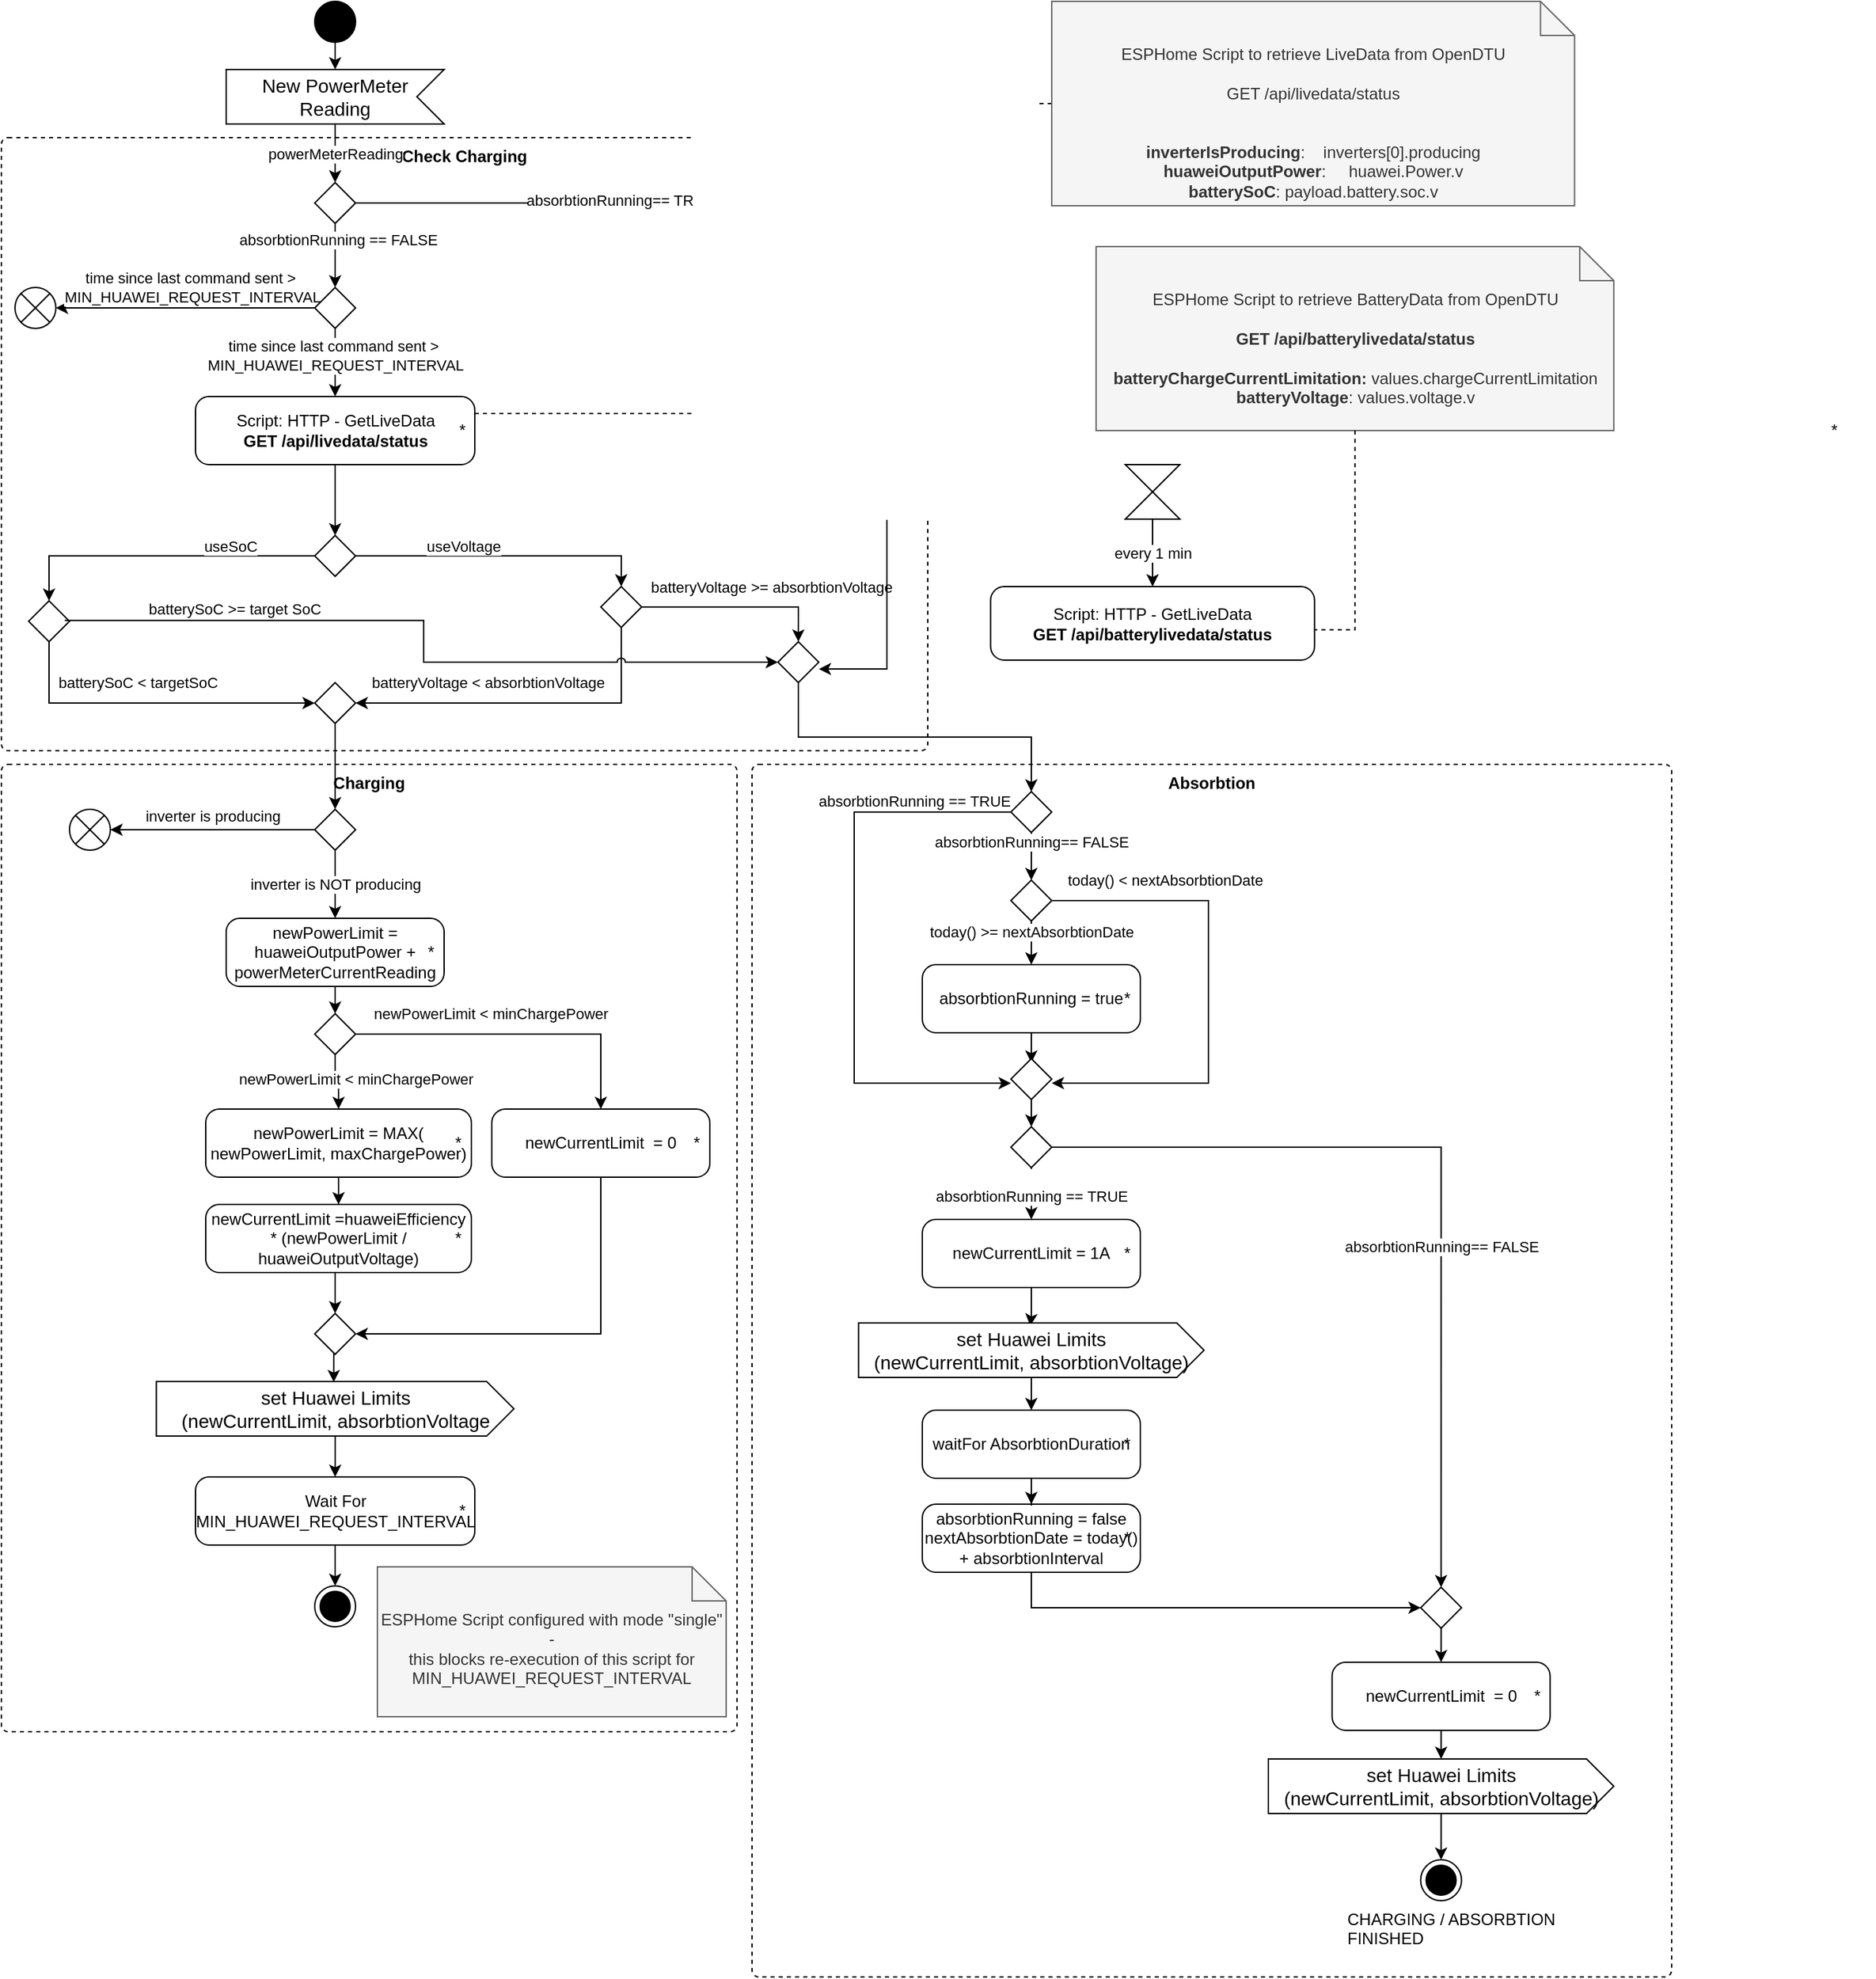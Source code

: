 <mxfile version="21.2.3" type="github">
  <diagram name="Seite-1" id="RnQn5qa8K4LxPab7MKX_">
    <mxGraphModel dx="1314" dy="717" grid="1" gridSize="10" guides="1" tooltips="1" connect="1" arrows="1" fold="1" page="1" pageScale="1" pageWidth="827" pageHeight="1169" math="0" shadow="0">
      <root>
        <mxCell id="0" />
        <mxCell id="1" parent="0" />
        <mxCell id="RYd9b7n3B8SkECeL92zZ-108" value="Charging" style="html=1;align=center;verticalAlign=top;rounded=1;absoluteArcSize=1;arcSize=10;dashed=1;whiteSpace=wrap;fontStyle=1" vertex="1" parent="1">
          <mxGeometry x="10" y="580" width="540" height="710" as="geometry" />
        </mxCell>
        <mxCell id="-vslxbHUs3JhE1hCQwjN-31" value="Absorbtion" style="html=1;align=center;verticalAlign=top;rounded=1;absoluteArcSize=1;arcSize=10;dashed=1;whiteSpace=wrap;fontStyle=1" parent="1" vertex="1">
          <mxGeometry x="561.01" y="580" width="674.99" height="890" as="geometry" />
        </mxCell>
        <mxCell id="-vslxbHUs3JhE1hCQwjN-29" value="Check Charging" style="html=1;align=center;verticalAlign=top;rounded=1;absoluteArcSize=1;arcSize=10;dashed=1;whiteSpace=wrap;fontStyle=1" parent="1" vertex="1">
          <mxGeometry x="10" y="120" width="680" height="450" as="geometry" />
        </mxCell>
        <mxCell id="RYd9b7n3B8SkECeL92zZ-37" value="" style="edgeStyle=orthogonalEdgeStyle;rounded=0;orthogonalLoop=1;jettySize=auto;html=1;exitX=0.5;exitY=1;exitDx=0;exitDy=0;" edge="1" parent="1" source="RYd9b7n3B8SkECeL92zZ-31" target="RYd9b7n3B8SkECeL92zZ-34">
          <mxGeometry relative="1" as="geometry" />
        </mxCell>
        <mxCell id="RYd9b7n3B8SkECeL92zZ-39" style="edgeStyle=orthogonalEdgeStyle;rounded=0;orthogonalLoop=1;jettySize=auto;html=1;" edge="1" parent="1" source="-vslxbHUs3JhE1hCQwjN-1" target="RYd9b7n3B8SkECeL92zZ-31">
          <mxGeometry relative="1" as="geometry" />
        </mxCell>
        <mxCell id="-vslxbHUs3JhE1hCQwjN-1" value="&lt;div&gt;set Huawei Limits&lt;/div&gt;&lt;div&gt;(newCurrentLimit, absorbtionVoltage&lt;br&gt;&lt;/div&gt;" style="html=1;shape=mxgraph.infographic.ribbonSimple;notch1=0;notch2=20;align=center;verticalAlign=middle;fontSize=14;fontStyle=0;fillColor=#FFFFFF;whiteSpace=wrap;" parent="1" vertex="1">
          <mxGeometry x="123.75" y="1033" width="262.5" height="40" as="geometry" />
        </mxCell>
        <mxCell id="-vslxbHUs3JhE1hCQwjN-2" value="New PowerMeter Reading" style="html=1;shape=mxgraph.infographic.ribbonSimple;notch1=20;notch2=0;align=center;verticalAlign=middle;fontSize=14;fontStyle=0;flipH=1;fillColor=#FFFFFF;whiteSpace=wrap;" parent="1" vertex="1">
          <mxGeometry x="175" y="70" width="160" height="40" as="geometry" />
        </mxCell>
        <mxCell id="-vslxbHUs3JhE1hCQwjN-4" style="edgeStyle=orthogonalEdgeStyle;rounded=0;orthogonalLoop=1;jettySize=auto;html=1;exitX=0.5;exitY=1;exitDx=0;exitDy=0;entryX=0;entryY=0;entryDx=80;entryDy=0;entryPerimeter=0;" parent="1" source="-vslxbHUs3JhE1hCQwjN-3" target="-vslxbHUs3JhE1hCQwjN-2" edge="1">
          <mxGeometry relative="1" as="geometry" />
        </mxCell>
        <mxCell id="-vslxbHUs3JhE1hCQwjN-3" value="" style="ellipse;fillColor=strokeColor;html=1;" parent="1" vertex="1">
          <mxGeometry x="240" y="20" width="30" height="30" as="geometry" />
        </mxCell>
        <mxCell id="-vslxbHUs3JhE1hCQwjN-14" value="useSoC" style="edgeStyle=orthogonalEdgeStyle;rounded=0;orthogonalLoop=1;jettySize=auto;html=1;exitX=0;exitY=0.5;exitDx=0;exitDy=0;entryX=0.5;entryY=0;entryDx=0;entryDy=0;" parent="1" source="-vslxbHUs3JhE1hCQwjN-5" target="-vslxbHUs3JhE1hCQwjN-21" edge="1">
          <mxGeometry x="-0.458" y="-7" relative="1" as="geometry">
            <mxPoint x="330" y="452" as="targetPoint" />
            <mxPoint as="offset" />
          </mxGeometry>
        </mxCell>
        <mxCell id="-vslxbHUs3JhE1hCQwjN-5" value="" style="rhombus;" parent="1" vertex="1">
          <mxGeometry x="240" y="412" width="30" height="30" as="geometry" />
        </mxCell>
        <mxCell id="RYd9b7n3B8SkECeL92zZ-20" style="edgeStyle=orthogonalEdgeStyle;rounded=0;orthogonalLoop=1;jettySize=auto;html=1;exitX=0.5;exitY=1;exitDx=0;exitDy=0;entryX=0.5;entryY=0;entryDx=0;entryDy=0;" edge="1" parent="1" source="-vslxbHUs3JhE1hCQwjN-9" target="RYd9b7n3B8SkECeL92zZ-16">
          <mxGeometry relative="1" as="geometry" />
        </mxCell>
        <mxCell id="-vslxbHUs3JhE1hCQwjN-9" value="newPowerLimit = huaweiOutputPower + powerMeterCurrentReading" style="html=1;dashed=0;rounded=1;absoluteArcSize=1;arcSize=20;verticalAlign=middle;align=center;whiteSpace=wrap;" parent="1" vertex="1">
          <mxGeometry x="175" y="693" width="160" height="50" as="geometry" />
        </mxCell>
        <mxCell id="-vslxbHUs3JhE1hCQwjN-10" value="*" style="text;resizeWidth=0;resizeHeight=0;points=[];part=1;verticalAlign=middle;align=center;html=1;" parent="-vslxbHUs3JhE1hCQwjN-9" vertex="1">
          <mxGeometry x="1" y="0.5" width="20" height="20" relative="1" as="geometry">
            <mxPoint x="-20" y="-10" as="offset" />
          </mxGeometry>
        </mxCell>
        <mxCell id="-vslxbHUs3JhE1hCQwjN-15" value="batteryVoltage &amp;lt; absorbtionVoltage" style="edgeStyle=orthogonalEdgeStyle;rounded=0;orthogonalLoop=1;jettySize=auto;html=1;exitX=0.5;exitY=1;exitDx=0;exitDy=0;entryX=1;entryY=0.5;entryDx=0;entryDy=0;" parent="1" source="-vslxbHUs3JhE1hCQwjN-13" target="-vslxbHUs3JhE1hCQwjN-24" edge="1">
          <mxGeometry x="0.225" y="-15" relative="1" as="geometry">
            <mxPoint x="160" y="670" as="targetPoint" />
            <mxPoint as="offset" />
          </mxGeometry>
        </mxCell>
        <mxCell id="-vslxbHUs3JhE1hCQwjN-19" style="edgeStyle=orthogonalEdgeStyle;rounded=0;orthogonalLoop=1;jettySize=auto;html=1;exitX=1;exitY=0.5;exitDx=0;exitDy=0;entryX=0.5;entryY=0;entryDx=0;entryDy=0;" parent="1" source="-vslxbHUs3JhE1hCQwjN-13" target="RYd9b7n3B8SkECeL92zZ-50" edge="1">
          <mxGeometry relative="1" as="geometry">
            <mxPoint x="10" y="592" as="targetPoint" />
          </mxGeometry>
        </mxCell>
        <mxCell id="-vslxbHUs3JhE1hCQwjN-20" value="batteryVoltage &amp;gt;= absorbtionVoltage" style="edgeLabel;html=1;align=center;verticalAlign=middle;resizable=0;points=[];" parent="-vslxbHUs3JhE1hCQwjN-19" vertex="1" connectable="0">
          <mxGeometry x="-0.316" y="-2" relative="1" as="geometry">
            <mxPoint x="47" y="-17" as="offset" />
          </mxGeometry>
        </mxCell>
        <mxCell id="-vslxbHUs3JhE1hCQwjN-13" value="" style="rhombus;" parent="1" vertex="1">
          <mxGeometry x="450" y="449.5" width="30" height="30" as="geometry" />
        </mxCell>
        <mxCell id="-vslxbHUs3JhE1hCQwjN-18" value="useVoltage" style="edgeStyle=orthogonalEdgeStyle;rounded=0;orthogonalLoop=1;jettySize=auto;html=1;exitX=1;exitY=0.5;exitDx=0;exitDy=0;entryX=0.5;entryY=0;entryDx=0;entryDy=0;" parent="1" source="-vslxbHUs3JhE1hCQwjN-5" target="-vslxbHUs3JhE1hCQwjN-13" edge="1">
          <mxGeometry x="-0.273" y="7" relative="1" as="geometry">
            <mxPoint x="40" y="472" as="targetPoint" />
            <mxPoint x="165" y="437" as="sourcePoint" />
            <mxPoint as="offset" />
          </mxGeometry>
        </mxCell>
        <mxCell id="-vslxbHUs3JhE1hCQwjN-21" value="" style="rhombus;" parent="1" vertex="1">
          <mxGeometry x="30" y="460" width="30" height="30" as="geometry" />
        </mxCell>
        <mxCell id="-vslxbHUs3JhE1hCQwjN-22" value="batterySoC &amp;lt; targetSoC" style="edgeStyle=orthogonalEdgeStyle;rounded=0;orthogonalLoop=1;jettySize=auto;html=1;exitX=0.5;exitY=1;exitDx=0;exitDy=0;entryX=0;entryY=0.5;entryDx=0;entryDy=0;" parent="1" source="-vslxbHUs3JhE1hCQwjN-21" target="-vslxbHUs3JhE1hCQwjN-24" edge="1">
          <mxGeometry x="-0.084" y="15" relative="1" as="geometry">
            <mxPoint x="254.66" y="787" as="targetPoint" />
            <mxPoint x="254.66" y="677" as="sourcePoint" />
            <mxPoint as="offset" />
          </mxGeometry>
        </mxCell>
        <mxCell id="RYd9b7n3B8SkECeL92zZ-8" style="edgeStyle=orthogonalEdgeStyle;rounded=0;orthogonalLoop=1;jettySize=auto;html=1;exitX=0.5;exitY=1;exitDx=0;exitDy=0;" edge="1" parent="1" source="-vslxbHUs3JhE1hCQwjN-24" target="RYd9b7n3B8SkECeL92zZ-2">
          <mxGeometry relative="1" as="geometry" />
        </mxCell>
        <mxCell id="-vslxbHUs3JhE1hCQwjN-24" value="" style="rhombus;" parent="1" vertex="1">
          <mxGeometry x="240" y="520" width="30" height="30" as="geometry" />
        </mxCell>
        <mxCell id="-vslxbHUs3JhE1hCQwjN-26" style="edgeStyle=orthogonalEdgeStyle;rounded=0;orthogonalLoop=1;jettySize=auto;html=1;exitX=0.886;exitY=0.481;exitDx=0;exitDy=0;exitPerimeter=0;entryX=0;entryY=0.5;entryDx=0;entryDy=0;jumpStyle=arc;" parent="1" source="-vslxbHUs3JhE1hCQwjN-21" target="RYd9b7n3B8SkECeL92zZ-50" edge="1">
          <mxGeometry relative="1" as="geometry">
            <mxPoint x="580" y="480" as="targetPoint" />
            <mxPoint x="150" y="567" as="sourcePoint" />
          </mxGeometry>
        </mxCell>
        <mxCell id="-vslxbHUs3JhE1hCQwjN-27" value="batterySoC &amp;gt;= target SoC" style="edgeLabel;html=1;align=center;verticalAlign=middle;resizable=0;points=[];" parent="-vslxbHUs3JhE1hCQwjN-26" vertex="1" connectable="0">
          <mxGeometry x="-0.316" y="-2" relative="1" as="geometry">
            <mxPoint x="-65" y="-11" as="offset" />
          </mxGeometry>
        </mxCell>
        <mxCell id="RYd9b7n3B8SkECeL92zZ-5" value="inverter is producing" style="edgeStyle=orthogonalEdgeStyle;rounded=0;orthogonalLoop=1;jettySize=auto;html=1;exitX=0;exitY=0.5;exitDx=0;exitDy=0;entryX=1;entryY=0.5;entryDx=0;entryDy=0;" edge="1" parent="1" source="RYd9b7n3B8SkECeL92zZ-2" target="RYd9b7n3B8SkECeL92zZ-6">
          <mxGeometry y="-10" relative="1" as="geometry">
            <mxPoint x="190" y="653" as="targetPoint" />
            <mxPoint as="offset" />
          </mxGeometry>
        </mxCell>
        <mxCell id="RYd9b7n3B8SkECeL92zZ-2" value="" style="rhombus;" vertex="1" parent="1">
          <mxGeometry x="240" y="613" width="30" height="30" as="geometry" />
        </mxCell>
        <mxCell id="RYd9b7n3B8SkECeL92zZ-6" value="" style="shape=sumEllipse;perimeter=ellipsePerimeter;html=1;backgroundOutline=1;" vertex="1" parent="1">
          <mxGeometry x="60" y="613" width="30" height="30" as="geometry" />
        </mxCell>
        <mxCell id="RYd9b7n3B8SkECeL92zZ-9" value="inverter is NOT producing" style="edgeStyle=orthogonalEdgeStyle;rounded=0;orthogonalLoop=1;jettySize=auto;html=1;exitX=0.5;exitY=1;exitDx=0;exitDy=0;" edge="1" parent="1" source="RYd9b7n3B8SkECeL92zZ-2">
          <mxGeometry x="-0.009" relative="1" as="geometry">
            <mxPoint x="255" y="693" as="targetPoint" />
            <mxPoint x="250" y="638" as="sourcePoint" />
            <mxPoint as="offset" />
          </mxGeometry>
        </mxCell>
        <mxCell id="RYd9b7n3B8SkECeL92zZ-11" value="time since last command sent &amp;gt;&amp;nbsp; &lt;br&gt;MIN_HUAWEI_REQUEST_INTERVAL" style="edgeStyle=orthogonalEdgeStyle;rounded=0;orthogonalLoop=1;jettySize=auto;html=1;exitX=0.5;exitY=1;exitDx=0;exitDy=0;entryX=0.5;entryY=0;entryDx=0;entryDy=0;" edge="1" parent="1" source="RYd9b7n3B8SkECeL92zZ-10" target="RYd9b7n3B8SkECeL92zZ-40">
          <mxGeometry x="-0.2" relative="1" as="geometry">
            <mxPoint x="720" y="500" as="targetPoint" />
            <mxPoint x="780" y="460" as="sourcePoint" />
            <mxPoint as="offset" />
          </mxGeometry>
        </mxCell>
        <mxCell id="RYd9b7n3B8SkECeL92zZ-12" value="time since last command sent &amp;gt;&amp;nbsp; &lt;br&gt;MIN_HUAWEI_REQUEST_INTERVAL" style="edgeStyle=orthogonalEdgeStyle;rounded=0;orthogonalLoop=1;jettySize=auto;html=1;entryX=1;entryY=0.5;entryDx=0;entryDy=0;exitX=0;exitY=0.5;exitDx=0;exitDy=0;" edge="1" parent="1" source="RYd9b7n3B8SkECeL92zZ-10" target="RYd9b7n3B8SkECeL92zZ-14">
          <mxGeometry x="-0.05" y="-15" relative="1" as="geometry">
            <mxPoint x="90" y="240" as="targetPoint" />
            <mxPoint x="160" y="210" as="sourcePoint" />
            <mxPoint as="offset" />
          </mxGeometry>
        </mxCell>
        <mxCell id="RYd9b7n3B8SkECeL92zZ-13" value="powerMeterReading" style="edgeStyle=orthogonalEdgeStyle;rounded=0;orthogonalLoop=1;jettySize=auto;html=1;exitX=0;exitY=0;exitDx=80;exitDy=40;exitPerimeter=0;entryX=0.5;entryY=0;entryDx=0;entryDy=0;" edge="1" parent="1" source="-vslxbHUs3JhE1hCQwjN-2" target="RYd9b7n3B8SkECeL92zZ-72">
          <mxGeometry x="0.01" relative="1" as="geometry">
            <mxPoint x="255" y="200" as="sourcePoint" />
            <mxPoint x="255" y="334" as="targetPoint" />
            <mxPoint as="offset" />
          </mxGeometry>
        </mxCell>
        <mxCell id="RYd9b7n3B8SkECeL92zZ-10" value="" style="rhombus;" vertex="1" parent="1">
          <mxGeometry x="240" y="230" width="30" height="30" as="geometry" />
        </mxCell>
        <mxCell id="RYd9b7n3B8SkECeL92zZ-14" value="" style="shape=sumEllipse;perimeter=ellipsePerimeter;html=1;backgroundOutline=1;" vertex="1" parent="1">
          <mxGeometry x="20" y="230" width="30" height="30" as="geometry" />
        </mxCell>
        <mxCell id="RYd9b7n3B8SkECeL92zZ-16" value="" style="rhombus;" vertex="1" parent="1">
          <mxGeometry x="240" y="763" width="30" height="30" as="geometry" />
        </mxCell>
        <mxCell id="RYd9b7n3B8SkECeL92zZ-17" value="newPowerLimit &amp;lt; minChargePower" style="edgeStyle=orthogonalEdgeStyle;rounded=0;orthogonalLoop=1;jettySize=auto;html=1;exitX=1;exitY=0.5;exitDx=0;exitDy=0;entryX=0.5;entryY=0;entryDx=0;entryDy=0;" edge="1" parent="1" source="RYd9b7n3B8SkECeL92zZ-16" target="RYd9b7n3B8SkECeL92zZ-18">
          <mxGeometry x="-0.158" y="15" relative="1" as="geometry">
            <mxPoint x="530" y="873" as="targetPoint" />
            <mxPoint x="760" y="803" as="sourcePoint" />
            <mxPoint as="offset" />
          </mxGeometry>
        </mxCell>
        <mxCell id="RYd9b7n3B8SkECeL92zZ-29" style="edgeStyle=orthogonalEdgeStyle;rounded=0;orthogonalLoop=1;jettySize=auto;html=1;exitX=0.5;exitY=1;exitDx=0;exitDy=0;entryX=1;entryY=0.5;entryDx=0;entryDy=0;" edge="1" parent="1" source="RYd9b7n3B8SkECeL92zZ-18" target="RYd9b7n3B8SkECeL92zZ-27">
          <mxGeometry relative="1" as="geometry" />
        </mxCell>
        <mxCell id="RYd9b7n3B8SkECeL92zZ-18" value="newCurrentLimit&amp;nbsp; = 0" style="html=1;dashed=0;rounded=1;absoluteArcSize=1;arcSize=20;verticalAlign=middle;align=center;whiteSpace=wrap;" vertex="1" parent="1">
          <mxGeometry x="370" y="833" width="160" height="50" as="geometry" />
        </mxCell>
        <mxCell id="RYd9b7n3B8SkECeL92zZ-19" value="*" style="text;resizeWidth=0;resizeHeight=0;points=[];part=1;verticalAlign=middle;align=center;html=1;" vertex="1" parent="RYd9b7n3B8SkECeL92zZ-18">
          <mxGeometry x="1" y="0.5" width="20" height="20" relative="1" as="geometry">
            <mxPoint x="-20" y="-10" as="offset" />
          </mxGeometry>
        </mxCell>
        <mxCell id="RYd9b7n3B8SkECeL92zZ-59" style="edgeStyle=orthogonalEdgeStyle;rounded=0;orthogonalLoop=1;jettySize=auto;html=1;entryX=0.5;entryY=0;entryDx=0;entryDy=0;" edge="1" parent="1" source="RYd9b7n3B8SkECeL92zZ-21" target="RYd9b7n3B8SkECeL92zZ-25">
          <mxGeometry relative="1" as="geometry" />
        </mxCell>
        <mxCell id="RYd9b7n3B8SkECeL92zZ-21" value="newPowerLimit = MAX( newPowerLimit, maxChargePower)" style="html=1;dashed=0;rounded=1;absoluteArcSize=1;arcSize=20;verticalAlign=middle;align=center;whiteSpace=wrap;" vertex="1" parent="1">
          <mxGeometry x="160" y="833" width="195" height="50" as="geometry" />
        </mxCell>
        <mxCell id="RYd9b7n3B8SkECeL92zZ-22" value="*" style="text;resizeWidth=0;resizeHeight=0;points=[];part=1;verticalAlign=middle;align=center;html=1;" vertex="1" parent="RYd9b7n3B8SkECeL92zZ-21">
          <mxGeometry x="1" y="0.5" width="20" height="20" relative="1" as="geometry">
            <mxPoint x="-20" y="-10" as="offset" />
          </mxGeometry>
        </mxCell>
        <mxCell id="RYd9b7n3B8SkECeL92zZ-24" value="newPowerLimit &amp;lt; minChargePower" style="edgeStyle=orthogonalEdgeStyle;rounded=0;orthogonalLoop=1;jettySize=auto;html=1;exitX=0.5;exitY=1;exitDx=0;exitDy=0;" edge="1" parent="1" source="RYd9b7n3B8SkECeL92zZ-16" target="RYd9b7n3B8SkECeL92zZ-21">
          <mxGeometry x="-0.158" y="15" relative="1" as="geometry">
            <mxPoint x="530" y="823" as="targetPoint" />
            <mxPoint x="280" y="788" as="sourcePoint" />
            <mxPoint as="offset" />
          </mxGeometry>
        </mxCell>
        <mxCell id="RYd9b7n3B8SkECeL92zZ-28" style="edgeStyle=orthogonalEdgeStyle;rounded=0;orthogonalLoop=1;jettySize=auto;html=1;exitX=0.5;exitY=1;exitDx=0;exitDy=0;entryX=0.5;entryY=0;entryDx=0;entryDy=0;" edge="1" parent="1" source="RYd9b7n3B8SkECeL92zZ-25" target="RYd9b7n3B8SkECeL92zZ-27">
          <mxGeometry relative="1" as="geometry" />
        </mxCell>
        <mxCell id="RYd9b7n3B8SkECeL92zZ-25" value="newCurrentLimit =huaweiEfficiency * (newPowerLimit / huaweiOutputVoltage)" style="html=1;dashed=0;rounded=1;absoluteArcSize=1;arcSize=20;verticalAlign=middle;align=center;whiteSpace=wrap;" vertex="1" parent="1">
          <mxGeometry x="160" y="903" width="195" height="50" as="geometry" />
        </mxCell>
        <mxCell id="RYd9b7n3B8SkECeL92zZ-26" value="*" style="text;resizeWidth=0;resizeHeight=0;points=[];part=1;verticalAlign=middle;align=center;html=1;" vertex="1" parent="RYd9b7n3B8SkECeL92zZ-25">
          <mxGeometry x="1" y="0.5" width="20" height="20" relative="1" as="geometry">
            <mxPoint x="-20" y="-10" as="offset" />
          </mxGeometry>
        </mxCell>
        <mxCell id="RYd9b7n3B8SkECeL92zZ-30" style="edgeStyle=orthogonalEdgeStyle;rounded=0;orthogonalLoop=1;jettySize=auto;html=1;exitX=0.5;exitY=1;exitDx=0;exitDy=0;entryX=0.496;entryY=0.011;entryDx=0;entryDy=0;entryPerimeter=0;" edge="1" parent="1" source="RYd9b7n3B8SkECeL92zZ-27" target="-vslxbHUs3JhE1hCQwjN-1">
          <mxGeometry relative="1" as="geometry" />
        </mxCell>
        <mxCell id="RYd9b7n3B8SkECeL92zZ-27" value="" style="rhombus;" vertex="1" parent="1">
          <mxGeometry x="240" y="983" width="30" height="30" as="geometry" />
        </mxCell>
        <mxCell id="RYd9b7n3B8SkECeL92zZ-31" value="Wait For MIN_HUAWEI_REQUEST_INTERVAL " style="html=1;dashed=0;rounded=1;absoluteArcSize=1;arcSize=20;verticalAlign=middle;align=center;whiteSpace=wrap;" vertex="1" parent="1">
          <mxGeometry x="152.5" y="1103" width="205" height="50" as="geometry" />
        </mxCell>
        <mxCell id="RYd9b7n3B8SkECeL92zZ-32" value="*" style="text;resizeWidth=0;resizeHeight=0;points=[];part=1;verticalAlign=middle;align=center;html=1;" vertex="1" parent="RYd9b7n3B8SkECeL92zZ-31">
          <mxGeometry x="1" y="0.5" width="20" height="20" relative="1" as="geometry">
            <mxPoint x="-20" y="-10" as="offset" />
          </mxGeometry>
        </mxCell>
        <mxCell id="RYd9b7n3B8SkECeL92zZ-34" value="" style="ellipse;html=1;shape=endState;fillColor=strokeColor;" vertex="1" parent="1">
          <mxGeometry x="240" y="1183" width="30" height="30" as="geometry" />
        </mxCell>
        <mxCell id="RYd9b7n3B8SkECeL92zZ-35" value="ESPHome Script configured with mode &quot;single&quot; - &lt;br&gt;this blocks re-execution of this script for MIN_HUAWEI_REQUEST_INTERVAL" style="shape=note2;boundedLbl=1;whiteSpace=wrap;html=1;size=25;verticalAlign=top;align=center;fillColor=#f5f5f5;fontColor=#333333;strokeColor=#666666;" vertex="1" parent="1">
          <mxGeometry x="286" y="1169" width="256" height="110" as="geometry" />
        </mxCell>
        <mxCell id="RYd9b7n3B8SkECeL92zZ-43" style="edgeStyle=orthogonalEdgeStyle;rounded=0;orthogonalLoop=1;jettySize=auto;html=1;exitX=0.5;exitY=1;exitDx=0;exitDy=0;entryX=0.5;entryY=0;entryDx=0;entryDy=0;" edge="1" parent="1" source="RYd9b7n3B8SkECeL92zZ-40" target="-vslxbHUs3JhE1hCQwjN-5">
          <mxGeometry relative="1" as="geometry" />
        </mxCell>
        <mxCell id="RYd9b7n3B8SkECeL92zZ-40" value="Script: HTTP - GetLiveData&lt;br&gt;&lt;b&gt;GET /api/livedata/status&lt;/b&gt;" style="html=1;dashed=0;rounded=1;absoluteArcSize=1;arcSize=20;verticalAlign=middle;align=center;whiteSpace=wrap;" vertex="1" parent="1">
          <mxGeometry x="152.5" y="310" width="205" height="50" as="geometry" />
        </mxCell>
        <mxCell id="RYd9b7n3B8SkECeL92zZ-41" value="*" style="text;resizeWidth=0;resizeHeight=0;points=[];part=1;verticalAlign=middle;align=center;html=1;" vertex="1" parent="RYd9b7n3B8SkECeL92zZ-40">
          <mxGeometry x="1" y="0.5" width="20" height="20" relative="1" as="geometry">
            <mxPoint x="-20" y="-10" as="offset" />
          </mxGeometry>
        </mxCell>
        <mxCell id="RYd9b7n3B8SkECeL92zZ-44" style="edgeStyle=orthogonalEdgeStyle;rounded=0;orthogonalLoop=1;jettySize=auto;html=1;dashed=1;endArrow=none;endFill=0;entryX=1;entryY=0.25;entryDx=0;entryDy=0;" edge="1" parent="1" source="RYd9b7n3B8SkECeL92zZ-42" target="RYd9b7n3B8SkECeL92zZ-40">
          <mxGeometry relative="1" as="geometry">
            <mxPoint x="430" y="320" as="targetPoint" />
          </mxGeometry>
        </mxCell>
        <mxCell id="RYd9b7n3B8SkECeL92zZ-45" value="&lt;div&gt;Script: HTTP - GetLiveData&lt;/div&gt;&lt;div&gt;&lt;b&gt;&lt;span class=&quot;red-ui-debug-msg-payload&quot;&gt;GET /api/batterylivedata/status&lt;/span&gt;&lt;/b&gt;&lt;/div&gt;" style="html=1;dashed=0;rounded=1;absoluteArcSize=1;arcSize=20;verticalAlign=middle;align=center;whiteSpace=wrap;container=0;" vertex="1" parent="1">
          <mxGeometry x="736.13" y="449.5" width="237.75" height="54" as="geometry" />
        </mxCell>
        <mxCell id="RYd9b7n3B8SkECeL92zZ-47" value="&lt;div&gt;&lt;div&gt;ESPHome Script to retrieve BatteryData from OpenDTU&lt;/div&gt;&lt;div&gt;&lt;br&gt;&lt;/div&gt;&lt;b&gt;GET /api/batterylivedata/status&lt;br&gt;&lt;/b&gt;&lt;/div&gt;&lt;div&gt;&lt;b&gt;&lt;br&gt;&lt;/b&gt;&lt;/div&gt;&lt;div&gt;&lt;b&gt;batteryChargeCurrentLimitation:&lt;/b&gt; values.chargeCurrentLimitation&lt;/div&gt;&lt;div&gt;&lt;b&gt;batteryVoltage&lt;/b&gt;: values.voltage.v&lt;br&gt;&lt;/div&gt;&lt;div&gt;&lt;br&gt;&lt;/div&gt;&lt;div&gt;&lt;br&gt;&lt;/div&gt;" style="shape=note2;boundedLbl=1;whiteSpace=wrap;html=1;size=25;verticalAlign=top;align=center;fillColor=#f5f5f5;fontColor=#333333;strokeColor=#666666;" vertex="1" parent="1">
          <mxGeometry x="813.57" y="200" width="380" height="135" as="geometry" />
        </mxCell>
        <mxCell id="RYd9b7n3B8SkECeL92zZ-55" style="edgeStyle=orthogonalEdgeStyle;rounded=0;orthogonalLoop=1;jettySize=auto;html=1;exitX=0.5;exitY=1;exitDx=0;exitDy=0;entryX=0.5;entryY=0;entryDx=0;entryDy=0;" edge="1" parent="1" source="RYd9b7n3B8SkECeL92zZ-50" target="RYd9b7n3B8SkECeL92zZ-77">
          <mxGeometry relative="1" as="geometry">
            <mxPoint x="670" y="560" as="targetPoint" />
          </mxGeometry>
        </mxCell>
        <mxCell id="RYd9b7n3B8SkECeL92zZ-50" value="" style="rhombus;" vertex="1" parent="1">
          <mxGeometry x="580" y="490" width="30" height="30" as="geometry" />
        </mxCell>
        <mxCell id="RYd9b7n3B8SkECeL92zZ-54" value="today() &amp;gt;= nextAbsorbtionDate " style="edgeStyle=orthogonalEdgeStyle;rounded=0;orthogonalLoop=1;jettySize=auto;html=1;entryX=0.5;entryY=0;entryDx=0;entryDy=0;exitX=0.5;exitY=1;exitDx=0;exitDy=0;" edge="1" parent="1" source="RYd9b7n3B8SkECeL92zZ-51" target="RYd9b7n3B8SkECeL92zZ-69">
          <mxGeometry x="-0.524" relative="1" as="geometry">
            <mxPoint as="offset" />
          </mxGeometry>
        </mxCell>
        <mxCell id="RYd9b7n3B8SkECeL92zZ-51" value="" style="rhombus;" vertex="1" parent="1">
          <mxGeometry x="751" y="665" width="30" height="30" as="geometry" />
        </mxCell>
        <mxCell id="RYd9b7n3B8SkECeL92zZ-98" style="edgeStyle=orthogonalEdgeStyle;rounded=0;orthogonalLoop=1;jettySize=auto;html=1;entryX=0.497;entryY=0.054;entryDx=0;entryDy=0;entryPerimeter=0;" edge="1" parent="1" source="RYd9b7n3B8SkECeL92zZ-52" target="RYd9b7n3B8SkECeL92zZ-91">
          <mxGeometry relative="1" as="geometry" />
        </mxCell>
        <mxCell id="RYd9b7n3B8SkECeL92zZ-52" value="newCurrentLimit = 1A" style="html=1;dashed=0;rounded=1;absoluteArcSize=1;arcSize=20;verticalAlign=middle;align=center;whiteSpace=wrap;" vertex="1" parent="1">
          <mxGeometry x="686" y="914" width="160" height="50" as="geometry" />
        </mxCell>
        <mxCell id="RYd9b7n3B8SkECeL92zZ-53" value="*" style="text;resizeWidth=0;resizeHeight=0;points=[];part=1;verticalAlign=middle;align=center;html=1;" vertex="1" parent="RYd9b7n3B8SkECeL92zZ-52">
          <mxGeometry x="1" y="0.5" width="20" height="20" relative="1" as="geometry">
            <mxPoint x="-20" y="-10" as="offset" />
          </mxGeometry>
        </mxCell>
        <mxCell id="RYd9b7n3B8SkECeL92zZ-67" style="edgeStyle=orthogonalEdgeStyle;rounded=0;orthogonalLoop=1;jettySize=auto;html=1;entryX=0.5;entryY=0;entryDx=0;entryDy=0;" edge="1" parent="1" source="RYd9b7n3B8SkECeL92zZ-60" target="RYd9b7n3B8SkECeL92zZ-64">
          <mxGeometry relative="1" as="geometry" />
        </mxCell>
        <mxCell id="RYd9b7n3B8SkECeL92zZ-60" value="&lt;div&gt;set Huawei Limits&lt;/div&gt;&lt;div&gt;(newCurrentLimit, absorbtionVoltage)&lt;/div&gt;" style="html=1;shape=mxgraph.infographic.ribbonSimple;notch1=0;notch2=20;align=center;verticalAlign=middle;fontSize=14;fontStyle=0;fillColor=#FFFFFF;whiteSpace=wrap;" vertex="1" parent="1">
          <mxGeometry x="940.0" y="1310" width="253.57" height="40" as="geometry" />
        </mxCell>
        <mxCell id="RYd9b7n3B8SkECeL92zZ-66" style="edgeStyle=orthogonalEdgeStyle;rounded=0;orthogonalLoop=1;jettySize=auto;html=1;exitX=0.5;exitY=1;exitDx=0;exitDy=0;" edge="1" parent="1" source="RYd9b7n3B8SkECeL92zZ-61" target="RYd9b7n3B8SkECeL92zZ-60">
          <mxGeometry relative="1" as="geometry" />
        </mxCell>
        <mxCell id="RYd9b7n3B8SkECeL92zZ-61" value="newCurrentLimit&amp;nbsp; = 0" style="html=1;dashed=0;rounded=1;absoluteArcSize=1;arcSize=20;verticalAlign=middle;align=center;whiteSpace=wrap;" vertex="1" parent="1">
          <mxGeometry x="986.78" y="1239" width="160" height="50" as="geometry" />
        </mxCell>
        <mxCell id="RYd9b7n3B8SkECeL92zZ-62" value="*" style="text;resizeWidth=0;resizeHeight=0;points=[];part=1;verticalAlign=middle;align=center;html=1;" vertex="1" parent="RYd9b7n3B8SkECeL92zZ-61">
          <mxGeometry x="1" y="0.5" width="20" height="20" relative="1" as="geometry">
            <mxPoint x="-20" y="-10" as="offset" />
          </mxGeometry>
        </mxCell>
        <mxCell id="RYd9b7n3B8SkECeL92zZ-63" value="today() &amp;lt; nextAbsorbtionDate" style="edgeStyle=orthogonalEdgeStyle;rounded=0;orthogonalLoop=1;jettySize=auto;html=1;exitX=1;exitY=0.5;exitDx=0;exitDy=0;entryX=1;entryY=0.5;entryDx=0;entryDy=0;" edge="1" parent="1" source="RYd9b7n3B8SkECeL92zZ-51">
          <mxGeometry x="-0.545" y="15" relative="1" as="geometry">
            <mxPoint x="761" y="720" as="sourcePoint" />
            <mxPoint x="781" y="814" as="targetPoint" />
            <mxPoint as="offset" />
            <Array as="points">
              <mxPoint x="896" y="680" />
              <mxPoint x="896" y="814" />
            </Array>
          </mxGeometry>
        </mxCell>
        <mxCell id="RYd9b7n3B8SkECeL92zZ-64" value="" style="ellipse;html=1;shape=endState;fillColor=strokeColor;" vertex="1" parent="1">
          <mxGeometry x="1051.78" y="1384" width="30" height="30" as="geometry" />
        </mxCell>
        <mxCell id="RYd9b7n3B8SkECeL92zZ-71" style="edgeStyle=orthogonalEdgeStyle;rounded=0;orthogonalLoop=1;jettySize=auto;html=1;entryX=0.5;entryY=0;entryDx=0;entryDy=0;" edge="1" parent="1" source="RYd9b7n3B8SkECeL92zZ-69">
          <mxGeometry relative="1" as="geometry">
            <mxPoint x="766" y="799" as="targetPoint" />
          </mxGeometry>
        </mxCell>
        <mxCell id="RYd9b7n3B8SkECeL92zZ-69" value="absorbtionRunning = true" style="html=1;dashed=0;rounded=1;absoluteArcSize=1;arcSize=20;verticalAlign=middle;align=center;whiteSpace=wrap;" vertex="1" parent="1">
          <mxGeometry x="686" y="727" width="160" height="50" as="geometry" />
        </mxCell>
        <mxCell id="RYd9b7n3B8SkECeL92zZ-70" value="*" style="text;resizeWidth=0;resizeHeight=0;points=[];part=1;verticalAlign=middle;align=center;html=1;" vertex="1" parent="RYd9b7n3B8SkECeL92zZ-69">
          <mxGeometry x="1" y="0.5" width="20" height="20" relative="1" as="geometry">
            <mxPoint x="-20" y="-10" as="offset" />
          </mxGeometry>
        </mxCell>
        <mxCell id="RYd9b7n3B8SkECeL92zZ-73" style="edgeStyle=orthogonalEdgeStyle;rounded=0;orthogonalLoop=1;jettySize=auto;html=1;entryX=1;entryY=0.667;entryDx=0;entryDy=0;entryPerimeter=0;" edge="1" parent="1" source="RYd9b7n3B8SkECeL92zZ-72" target="RYd9b7n3B8SkECeL92zZ-50">
          <mxGeometry relative="1" as="geometry">
            <Array as="points">
              <mxPoint x="660" y="168" />
              <mxPoint x="660" y="510" />
            </Array>
          </mxGeometry>
        </mxCell>
        <mxCell id="RYd9b7n3B8SkECeL92zZ-74" value="absorbtionRunning== TRUE" style="edgeLabel;html=1;align=center;verticalAlign=middle;resizable=0;points=[];" vertex="1" connectable="0" parent="RYd9b7n3B8SkECeL92zZ-73">
          <mxGeometry x="-0.504" y="2" relative="1" as="geometry">
            <mxPoint as="offset" />
          </mxGeometry>
        </mxCell>
        <mxCell id="RYd9b7n3B8SkECeL92zZ-72" value="" style="rhombus;" vertex="1" parent="1">
          <mxGeometry x="240" y="153" width="30" height="30" as="geometry" />
        </mxCell>
        <mxCell id="RYd9b7n3B8SkECeL92zZ-75" style="edgeStyle=orthogonalEdgeStyle;rounded=0;orthogonalLoop=1;jettySize=auto;html=1;entryX=0.5;entryY=0;entryDx=0;entryDy=0;" edge="1" parent="1" source="RYd9b7n3B8SkECeL92zZ-72" target="RYd9b7n3B8SkECeL92zZ-10">
          <mxGeometry relative="1" as="geometry">
            <mxPoint x="280" y="165" as="sourcePoint" />
            <mxPoint x="620" y="520" as="targetPoint" />
          </mxGeometry>
        </mxCell>
        <mxCell id="RYd9b7n3B8SkECeL92zZ-76" value="absorbtionRunning == FALSE" style="edgeLabel;html=1;align=center;verticalAlign=middle;resizable=0;points=[];" vertex="1" connectable="0" parent="RYd9b7n3B8SkECeL92zZ-75">
          <mxGeometry x="-0.504" y="2" relative="1" as="geometry">
            <mxPoint as="offset" />
          </mxGeometry>
        </mxCell>
        <mxCell id="RYd9b7n3B8SkECeL92zZ-78" value="&lt;br&gt;absorbtionRunning == TRUE&lt;br&gt;" style="edgeStyle=orthogonalEdgeStyle;rounded=0;orthogonalLoop=1;jettySize=auto;html=1;exitX=0;exitY=0.5;exitDx=0;exitDy=0;entryX=0;entryY=0.5;entryDx=0;entryDy=0;" edge="1" parent="1" source="RYd9b7n3B8SkECeL92zZ-77">
          <mxGeometry x="-0.67" y="-15" relative="1" as="geometry">
            <mxPoint x="751" y="814" as="targetPoint" />
            <Array as="points">
              <mxPoint x="636" y="615" />
              <mxPoint x="636" y="814" />
            </Array>
            <mxPoint as="offset" />
          </mxGeometry>
        </mxCell>
        <mxCell id="RYd9b7n3B8SkECeL92zZ-79" style="edgeStyle=orthogonalEdgeStyle;rounded=0;orthogonalLoop=1;jettySize=auto;html=1;exitX=0.5;exitY=1;exitDx=0;exitDy=0;" edge="1" parent="1" source="RYd9b7n3B8SkECeL92zZ-77" target="RYd9b7n3B8SkECeL92zZ-51">
          <mxGeometry relative="1" as="geometry">
            <mxPoint x="996" y="985" as="targetPoint" />
          </mxGeometry>
        </mxCell>
        <mxCell id="RYd9b7n3B8SkECeL92zZ-80" value="absorbtionRunning== FALSE" style="edgeLabel;html=1;align=center;verticalAlign=middle;resizable=0;points=[];" vertex="1" connectable="0" parent="RYd9b7n3B8SkECeL92zZ-79">
          <mxGeometry x="0.21" y="3" relative="1" as="geometry">
            <mxPoint x="-3" y="-10" as="offset" />
          </mxGeometry>
        </mxCell>
        <mxCell id="RYd9b7n3B8SkECeL92zZ-77" value="" style="rhombus;" vertex="1" parent="1">
          <mxGeometry x="751" y="600" width="30" height="30" as="geometry" />
        </mxCell>
        <mxCell id="RYd9b7n3B8SkECeL92zZ-87" style="edgeStyle=orthogonalEdgeStyle;rounded=0;orthogonalLoop=1;jettySize=auto;html=1;exitX=0.5;exitY=1;exitDx=0;exitDy=0;entryX=0.5;entryY=0;entryDx=0;entryDy=0;" edge="1" parent="1" source="RYd9b7n3B8SkECeL92zZ-81" target="RYd9b7n3B8SkECeL92zZ-86">
          <mxGeometry relative="1" as="geometry" />
        </mxCell>
        <mxCell id="RYd9b7n3B8SkECeL92zZ-81" value="" style="rhombus;" vertex="1" parent="1">
          <mxGeometry x="751" y="796" width="30" height="30" as="geometry" />
        </mxCell>
        <mxCell id="RYd9b7n3B8SkECeL92zZ-83" value="&lt;br&gt;absorbtionRunning == TRUE&lt;br&gt;" style="edgeStyle=orthogonalEdgeStyle;rounded=0;orthogonalLoop=1;jettySize=auto;html=1;exitX=0.5;exitY=1;exitDx=0;exitDy=0;" edge="1" parent="1" source="RYd9b7n3B8SkECeL92zZ-86" target="RYd9b7n3B8SkECeL92zZ-52">
          <mxGeometry x="-0.36" relative="1" as="geometry">
            <mxPoint x="596" y="849" as="targetPoint" />
            <mxPoint as="offset" />
          </mxGeometry>
        </mxCell>
        <mxCell id="RYd9b7n3B8SkECeL92zZ-84" style="edgeStyle=orthogonalEdgeStyle;rounded=0;orthogonalLoop=1;jettySize=auto;html=1;exitX=1;exitY=0.5;exitDx=0;exitDy=0;entryX=0.5;entryY=0;entryDx=0;entryDy=0;" edge="1" parent="1" source="RYd9b7n3B8SkECeL92zZ-86" target="RYd9b7n3B8SkECeL92zZ-101">
          <mxGeometry relative="1" as="geometry">
            <mxPoint x="1166" y="879" as="targetPoint" />
          </mxGeometry>
        </mxCell>
        <mxCell id="RYd9b7n3B8SkECeL92zZ-85" value="absorbtionRunning== FALSE" style="edgeLabel;html=1;align=center;verticalAlign=middle;resizable=0;points=[];" vertex="1" connectable="0" parent="RYd9b7n3B8SkECeL92zZ-84">
          <mxGeometry x="0.21" y="3" relative="1" as="geometry">
            <mxPoint x="-3" y="-10" as="offset" />
          </mxGeometry>
        </mxCell>
        <mxCell id="RYd9b7n3B8SkECeL92zZ-86" value="" style="rhombus;" vertex="1" parent="1">
          <mxGeometry x="751" y="846" width="30" height="30" as="geometry" />
        </mxCell>
        <mxCell id="RYd9b7n3B8SkECeL92zZ-96" style="edgeStyle=orthogonalEdgeStyle;rounded=0;orthogonalLoop=1;jettySize=auto;html=1;" edge="1" parent="1" source="RYd9b7n3B8SkECeL92zZ-91" target="RYd9b7n3B8SkECeL92zZ-94">
          <mxGeometry relative="1" as="geometry" />
        </mxCell>
        <mxCell id="RYd9b7n3B8SkECeL92zZ-91" value="&lt;div&gt;set Huawei Limits&lt;/div&gt;&lt;div&gt;(newCurrentLimit, absorbtionVoltage)&lt;/div&gt;" style="html=1;shape=mxgraph.infographic.ribbonSimple;notch1=0;notch2=20;align=center;verticalAlign=middle;fontSize=14;fontStyle=0;fillColor=#FFFFFF;whiteSpace=wrap;" vertex="1" parent="1">
          <mxGeometry x="639.22" y="990" width="253.57" height="40" as="geometry" />
        </mxCell>
        <mxCell id="RYd9b7n3B8SkECeL92zZ-103" style="edgeStyle=orthogonalEdgeStyle;rounded=0;orthogonalLoop=1;jettySize=auto;html=1;exitX=0.5;exitY=1;exitDx=0;exitDy=0;entryX=0;entryY=0.5;entryDx=0;entryDy=0;" edge="1" parent="1" source="RYd9b7n3B8SkECeL92zZ-92" target="RYd9b7n3B8SkECeL92zZ-101">
          <mxGeometry relative="1" as="geometry" />
        </mxCell>
        <mxCell id="RYd9b7n3B8SkECeL92zZ-92" value="&lt;div&gt;absorbtionRunning = false&lt;/div&gt;&lt;div&gt;nextAbsorbtionDate = today() + absorbtionInterval&lt;br&gt;&lt;/div&gt;" style="html=1;dashed=0;rounded=1;absoluteArcSize=1;arcSize=20;verticalAlign=middle;align=center;whiteSpace=wrap;" vertex="1" parent="1">
          <mxGeometry x="686" y="1123" width="160" height="50" as="geometry" />
        </mxCell>
        <mxCell id="RYd9b7n3B8SkECeL92zZ-93" value="*" style="text;resizeWidth=0;resizeHeight=0;points=[];part=1;verticalAlign=middle;align=center;html=1;" vertex="1" parent="RYd9b7n3B8SkECeL92zZ-92">
          <mxGeometry x="1" y="0.5" width="20" height="20" relative="1" as="geometry">
            <mxPoint x="-20" y="-10" as="offset" />
          </mxGeometry>
        </mxCell>
        <mxCell id="RYd9b7n3B8SkECeL92zZ-97" style="edgeStyle=orthogonalEdgeStyle;rounded=0;orthogonalLoop=1;jettySize=auto;html=1;" edge="1" parent="1" source="RYd9b7n3B8SkECeL92zZ-94" target="RYd9b7n3B8SkECeL92zZ-92">
          <mxGeometry relative="1" as="geometry" />
        </mxCell>
        <mxCell id="RYd9b7n3B8SkECeL92zZ-94" value="waitFor AbsorbtionDuration" style="html=1;dashed=0;rounded=1;absoluteArcSize=1;arcSize=20;verticalAlign=middle;align=center;whiteSpace=wrap;" vertex="1" parent="1">
          <mxGeometry x="686" y="1054" width="160" height="50" as="geometry" />
        </mxCell>
        <mxCell id="RYd9b7n3B8SkECeL92zZ-95" value="*" style="text;resizeWidth=0;resizeHeight=0;points=[];part=1;verticalAlign=middle;align=center;html=1;" vertex="1" parent="RYd9b7n3B8SkECeL92zZ-94">
          <mxGeometry x="1" y="0.5" width="20" height="20" relative="1" as="geometry">
            <mxPoint x="-20" y="-10" as="offset" />
          </mxGeometry>
        </mxCell>
        <mxCell id="RYd9b7n3B8SkECeL92zZ-102" style="edgeStyle=orthogonalEdgeStyle;rounded=0;orthogonalLoop=1;jettySize=auto;html=1;entryX=0.5;entryY=0;entryDx=0;entryDy=0;" edge="1" parent="1" source="RYd9b7n3B8SkECeL92zZ-101" target="RYd9b7n3B8SkECeL92zZ-61">
          <mxGeometry relative="1" as="geometry" />
        </mxCell>
        <mxCell id="RYd9b7n3B8SkECeL92zZ-101" value="" style="rhombus;" vertex="1" parent="1">
          <mxGeometry x="1051.78" y="1184" width="30" height="30" as="geometry" />
        </mxCell>
        <mxCell id="RYd9b7n3B8SkECeL92zZ-107" value="CHARGING / ABSORBTION FINISHED" style="text;whiteSpace=wrap;html=1;" vertex="1" parent="1">
          <mxGeometry x="996" y="1414" width="170" height="40" as="geometry" />
        </mxCell>
        <mxCell id="RYd9b7n3B8SkECeL92zZ-46" value="*" style="text;resizeWidth=0;resizeHeight=0;points=[];part=1;verticalAlign=middle;align=center;html=1;" vertex="1" parent="1">
          <mxGeometry x="1364.53" y="335" width="20" height="20" as="geometry">
            <mxPoint x="-20" y="-10" as="offset" />
          </mxGeometry>
        </mxCell>
        <mxCell id="RYd9b7n3B8SkECeL92zZ-42" value="&lt;div&gt;ESPHome Script to retrieve LiveData from OpenDTU &lt;/div&gt;&lt;br&gt;GET /api/livedata/status&lt;br&gt;&lt;div&gt;&lt;br&gt;&lt;/div&gt;&lt;div&gt;&lt;br&gt;&lt;/div&gt;&lt;b&gt;inverterIsProducing&lt;/b&gt;: &amp;nbsp;&amp;nbsp; inverters[0].producing &lt;br&gt;&lt;div&gt;&lt;b&gt;huaweiOutputPower&lt;/b&gt;:&amp;nbsp;&amp;nbsp;&amp;nbsp;&amp;nbsp; huawei.Power.v&lt;/div&gt;&lt;div&gt;&lt;b&gt;batterySoC&lt;/b&gt;: payload.battery.soc.v&lt;br&gt;&lt;/div&gt;" style="shape=note2;boundedLbl=1;whiteSpace=wrap;html=1;size=25;verticalAlign=top;align=center;fillColor=#f5f5f5;fontColor=#333333;strokeColor=#666666;" vertex="1" parent="1">
          <mxGeometry x="781" y="20" width="383.75" height="150" as="geometry" />
        </mxCell>
        <mxCell id="RYd9b7n3B8SkECeL92zZ-110" value="every 1 min" style="edgeStyle=orthogonalEdgeStyle;rounded=0;orthogonalLoop=1;jettySize=auto;html=1;entryX=0.5;entryY=0;entryDx=0;entryDy=0;" edge="1" parent="1" source="RYd9b7n3B8SkECeL92zZ-109" target="RYd9b7n3B8SkECeL92zZ-45">
          <mxGeometry relative="1" as="geometry" />
        </mxCell>
        <mxCell id="RYd9b7n3B8SkECeL92zZ-109" value="" style="shape=collate;html=1;" vertex="1" parent="1">
          <mxGeometry x="835" y="360" width="40" height="40" as="geometry" />
        </mxCell>
        <mxCell id="RYd9b7n3B8SkECeL92zZ-111" style="edgeStyle=orthogonalEdgeStyle;rounded=0;orthogonalLoop=1;jettySize=auto;html=1;dashed=1;endArrow=none;endFill=0;entryX=0.999;entryY=0.589;entryDx=0;entryDy=0;entryPerimeter=0;" edge="1" parent="1" source="RYd9b7n3B8SkECeL92zZ-47" target="RYd9b7n3B8SkECeL92zZ-45">
          <mxGeometry relative="1" as="geometry">
            <mxPoint x="368" y="333" as="targetPoint" />
            <mxPoint x="791" y="105" as="sourcePoint" />
          </mxGeometry>
        </mxCell>
      </root>
    </mxGraphModel>
  </diagram>
</mxfile>

